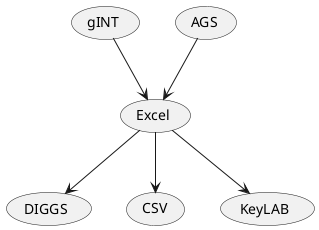 @startuml KeynetixConverter

(gINT) -down-> (Excel)
(AGS) -down-> (Excel)
(Excel) -down-> (DIGGS)
(Excel) -down-> (CSV)
(Excel) -down-> (KeyLAB)

@enduml